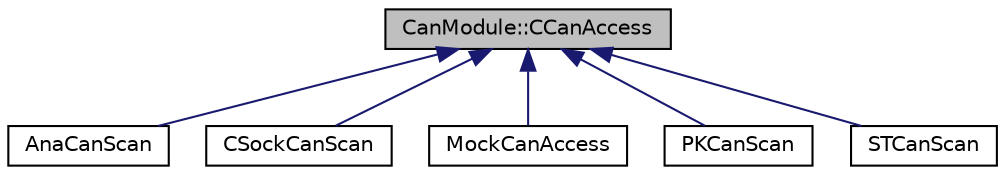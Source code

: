digraph "CanModule::CCanAccess"
{
 // LATEX_PDF_SIZE
  edge [fontname="Helvetica",fontsize="10",labelfontname="Helvetica",labelfontsize="10"];
  node [fontname="Helvetica",fontsize="10",shape=record];
  Node1 [label="CanModule::CCanAccess",height=0.2,width=0.4,color="black", fillcolor="grey75", style="filled", fontcolor="black",tooltip=" "];
  Node1 -> Node2 [dir="back",color="midnightblue",fontsize="10",style="solid"];
  Node2 [label="AnaCanScan",height=0.2,width=0.4,color="black", fillcolor="white", style="filled",URL="$classAnaCanScan.html",tooltip=" "];
  Node1 -> Node3 [dir="back",color="midnightblue",fontsize="10",style="solid"];
  Node3 [label="CSockCanScan",height=0.2,width=0.4,color="black", fillcolor="white", style="filled",URL="$classCSockCanScan.html",tooltip=" "];
  Node1 -> Node4 [dir="back",color="midnightblue",fontsize="10",style="solid"];
  Node4 [label="MockCanAccess",height=0.2,width=0.4,color="black", fillcolor="white", style="filled",URL="$classMockCanAccess.html",tooltip=" "];
  Node1 -> Node5 [dir="back",color="midnightblue",fontsize="10",style="solid"];
  Node5 [label="PKCanScan",height=0.2,width=0.4,color="black", fillcolor="white", style="filled",URL="$classPKCanScan.html",tooltip=" "];
  Node1 -> Node6 [dir="back",color="midnightblue",fontsize="10",style="solid"];
  Node6 [label="STCanScan",height=0.2,width=0.4,color="black", fillcolor="white", style="filled",URL="$classSTCanScan.html",tooltip=" "];
}
